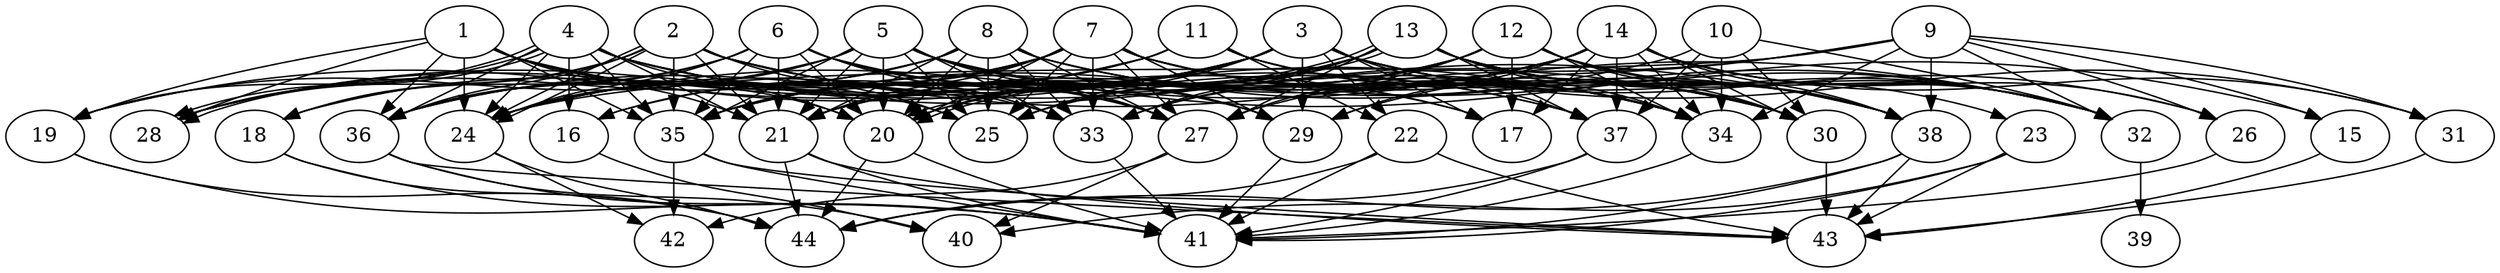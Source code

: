 // DAG (tier=3-complex, mode=compute, n=44, ccr=0.454, fat=0.753, density=0.792, regular=0.362, jump=0.275, mindata=1048576, maxdata=16777216)
// DAG automatically generated by daggen at Sun Aug 24 16:33:34 2025
// /home/ermia/Project/Environments/daggen/bin/daggen --dot --ccr 0.454 --fat 0.753 --regular 0.362 --density 0.792 --jump 0.275 --mindata 1048576 --maxdata 16777216 -n 44 
digraph G {
  1 [size="8527364033339054", alpha="0.11", expect_size="4263682016669527"]
  1 -> 19 [size ="179670427369472"]
  1 -> 20 [size ="179670427369472"]
  1 -> 21 [size ="179670427369472"]
  1 -> 24 [size ="179670427369472"]
  1 -> 25 [size ="179670427369472"]
  1 -> 28 [size ="179670427369472"]
  1 -> 33 [size ="179670427369472"]
  1 -> 34 [size ="179670427369472"]
  1 -> 35 [size ="179670427369472"]
  1 -> 36 [size ="179670427369472"]
  2 [size="25966620807991396", alpha="0.17", expect_size="12983310403995698"]
  2 -> 18 [size ="707236192059392"]
  2 -> 21 [size ="707236192059392"]
  2 -> 24 [size ="707236192059392"]
  2 -> 24 [size ="707236192059392"]
  2 -> 25 [size ="707236192059392"]
  2 -> 28 [size ="707236192059392"]
  2 -> 29 [size ="707236192059392"]
  2 -> 30 [size ="707236192059392"]
  2 -> 32 [size ="707236192059392"]
  2 -> 35 [size ="707236192059392"]
  2 -> 36 [size ="707236192059392"]
  2 -> 37 [size ="707236192059392"]
  3 [size="358903985697980416000", alpha="0.06", expect_size="179451992848990208000"]
  3 -> 16 [size ="404025560268800"]
  3 -> 17 [size ="404025560268800"]
  3 -> 20 [size ="404025560268800"]
  3 -> 21 [size ="404025560268800"]
  3 -> 22 [size ="404025560268800"]
  3 -> 24 [size ="404025560268800"]
  3 -> 25 [size ="404025560268800"]
  3 -> 26 [size ="404025560268800"]
  3 -> 28 [size ="404025560268800"]
  3 -> 29 [size ="404025560268800"]
  3 -> 31 [size ="404025560268800"]
  3 -> 32 [size ="404025560268800"]
  3 -> 35 [size ="404025560268800"]
  3 -> 36 [size ="404025560268800"]
  3 -> 37 [size ="404025560268800"]
  3 -> 38 [size ="404025560268800"]
  4 [size="6279146343713693", alpha="0.04", expect_size="3139573171856846"]
  4 -> 16 [size ="648580738056192"]
  4 -> 17 [size ="648580738056192"]
  4 -> 19 [size ="648580738056192"]
  4 -> 20 [size ="648580738056192"]
  4 -> 21 [size ="648580738056192"]
  4 -> 24 [size ="648580738056192"]
  4 -> 27 [size ="648580738056192"]
  4 -> 28 [size ="648580738056192"]
  4 -> 28 [size ="648580738056192"]
  4 -> 35 [size ="648580738056192"]
  4 -> 36 [size ="648580738056192"]
  4 -> 37 [size ="648580738056192"]
  4 -> 38 [size ="648580738056192"]
  5 [size="618623531593093873664", alpha="0.02", expect_size="309311765796546936832"]
  5 -> 15 [size ="580819173244928"]
  5 -> 17 [size ="580819173244928"]
  5 -> 19 [size ="580819173244928"]
  5 -> 20 [size ="580819173244928"]
  5 -> 21 [size ="580819173244928"]
  5 -> 24 [size ="580819173244928"]
  5 -> 25 [size ="580819173244928"]
  5 -> 27 [size ="580819173244928"]
  5 -> 29 [size ="580819173244928"]
  5 -> 33 [size ="580819173244928"]
  5 -> 34 [size ="580819173244928"]
  5 -> 35 [size ="580819173244928"]
  5 -> 36 [size ="580819173244928"]
  6 [size="451601023930849856", alpha="0.08", expect_size="225800511965424928"]
  6 -> 18 [size ="286980998955008"]
  6 -> 20 [size ="286980998955008"]
  6 -> 21 [size ="286980998955008"]
  6 -> 24 [size ="286980998955008"]
  6 -> 27 [size ="286980998955008"]
  6 -> 29 [size ="286980998955008"]
  6 -> 33 [size ="286980998955008"]
  6 -> 34 [size ="286980998955008"]
  6 -> 35 [size ="286980998955008"]
  6 -> 36 [size ="286980998955008"]
  7 [size="3328601463591622672384", alpha="0.04", expect_size="1664300731795811336192"]
  7 -> 16 [size ="1783464709849088"]
  7 -> 18 [size ="1783464709849088"]
  7 -> 20 [size ="1783464709849088"]
  7 -> 21 [size ="1783464709849088"]
  7 -> 24 [size ="1783464709849088"]
  7 -> 25 [size ="1783464709849088"]
  7 -> 27 [size ="1783464709849088"]
  7 -> 29 [size ="1783464709849088"]
  7 -> 30 [size ="1783464709849088"]
  7 -> 32 [size ="1783464709849088"]
  7 -> 33 [size ="1783464709849088"]
  7 -> 34 [size ="1783464709849088"]
  7 -> 35 [size ="1783464709849088"]
  7 -> 36 [size ="1783464709849088"]
  7 -> 38 [size ="1783464709849088"]
  8 [size="2255509451746264576", alpha="0.17", expect_size="1127754725873132288"]
  8 -> 20 [size ="920972555190272"]
  8 -> 21 [size ="920972555190272"]
  8 -> 24 [size ="920972555190272"]
  8 -> 25 [size ="920972555190272"]
  8 -> 27 [size ="920972555190272"]
  8 -> 28 [size ="920972555190272"]
  8 -> 30 [size ="920972555190272"]
  8 -> 32 [size ="920972555190272"]
  8 -> 33 [size ="920972555190272"]
  8 -> 34 [size ="920972555190272"]
  8 -> 36 [size ="920972555190272"]
  9 [size="31477913635579332", alpha="0.01", expect_size="15738956817789666"]
  9 -> 15 [size ="631144403959808"]
  9 -> 24 [size ="631144403959808"]
  9 -> 26 [size ="631144403959808"]
  9 -> 27 [size ="631144403959808"]
  9 -> 29 [size ="631144403959808"]
  9 -> 31 [size ="631144403959808"]
  9 -> 32 [size ="631144403959808"]
  9 -> 34 [size ="631144403959808"]
  9 -> 38 [size ="631144403959808"]
  10 [size="230508685269147360", alpha="0.13", expect_size="115254342634573680"]
  10 -> 30 [size ="211817594880000"]
  10 -> 32 [size ="211817594880000"]
  10 -> 34 [size ="211817594880000"]
  10 -> 35 [size ="211817594880000"]
  10 -> 37 [size ="211817594880000"]
  11 [size="123027588027005584", alpha="0.12", expect_size="61513794013502792"]
  11 -> 19 [size ="47876478599168"]
  11 -> 22 [size ="47876478599168"]
  11 -> 28 [size ="47876478599168"]
  11 -> 30 [size ="47876478599168"]
  11 -> 34 [size ="47876478599168"]
  11 -> 35 [size ="47876478599168"]
  11 -> 38 [size ="47876478599168"]
  12 [size="19479531794523184", alpha="0.09", expect_size="9739765897261592"]
  12 -> 17 [size ="2119657091760128"]
  12 -> 20 [size ="2119657091760128"]
  12 -> 21 [size ="2119657091760128"]
  12 -> 27 [size ="2119657091760128"]
  12 -> 30 [size ="2119657091760128"]
  12 -> 32 [size ="2119657091760128"]
  12 -> 33 [size ="2119657091760128"]
  12 -> 34 [size ="2119657091760128"]
  12 -> 38 [size ="2119657091760128"]
  13 [size="105591971079311232", alpha="0.05", expect_size="52795985539655616"]
  13 -> 20 [size ="1921055732006912"]
  13 -> 20 [size ="1921055732006912"]
  13 -> 21 [size ="1921055732006912"]
  13 -> 23 [size ="1921055732006912"]
  13 -> 25 [size ="1921055732006912"]
  13 -> 27 [size ="1921055732006912"]
  13 -> 30 [size ="1921055732006912"]
  13 -> 32 [size ="1921055732006912"]
  13 -> 33 [size ="1921055732006912"]
  13 -> 34 [size ="1921055732006912"]
  13 -> 37 [size ="1921055732006912"]
  13 -> 38 [size ="1921055732006912"]
  14 [size="109160173467695792", alpha="0.04", expect_size="54580086733847896"]
  14 -> 17 [size ="295681394737152"]
  14 -> 21 [size ="295681394737152"]
  14 -> 24 [size ="295681394737152"]
  14 -> 25 [size ="295681394737152"]
  14 -> 26 [size ="295681394737152"]
  14 -> 29 [size ="295681394737152"]
  14 -> 30 [size ="295681394737152"]
  14 -> 31 [size ="295681394737152"]
  14 -> 32 [size ="295681394737152"]
  14 -> 33 [size ="295681394737152"]
  14 -> 34 [size ="295681394737152"]
  14 -> 35 [size ="295681394737152"]
  14 -> 37 [size ="295681394737152"]
  14 -> 38 [size ="295681394737152"]
  15 [size="125706928489666445312", alpha="0.17", expect_size="62853464244833222656"]
  15 -> 43 [size ="200753348083712"]
  16 [size="300491586963352059904", alpha="0.17", expect_size="150245793481676029952"]
  16 -> 40 [size ="358903917314048"]
  17 [size="172378661872579808", alpha="0.11", expect_size="86189330936289904"]
  18 [size="24213180588816532", alpha="0.10", expect_size="12106590294408266"]
  18 -> 41 [size ="478551706959872"]
  18 -> 44 [size ="478551706959872"]
  19 [size="18607139834060220", alpha="0.13", expect_size="9303569917030110"]
  19 -> 41 [size ="1159927062069248"]
  19 -> 44 [size ="1159927062069248"]
  20 [size="48281986114816835584", alpha="0.02", expect_size="24140993057408417792"]
  20 -> 41 [size ="106075089010688"]
  20 -> 44 [size ="106075089010688"]
  21 [size="2944961771287819264", alpha="0.02", expect_size="1472480885643909632"]
  21 -> 41 [size ="1366455329226752"]
  21 -> 43 [size ="1366455329226752"]
  21 -> 44 [size ="1366455329226752"]
  22 [size="3123972507193239040", alpha="0.19", expect_size="1561986253596619520"]
  22 -> 41 [size ="1087316479180800"]
  22 -> 43 [size ="1087316479180800"]
  22 -> 44 [size ="1087316479180800"]
  23 [size="31652198214624776", alpha="0.17", expect_size="15826099107312388"]
  23 -> 40 [size ="671197901619200"]
  23 -> 41 [size ="671197901619200"]
  23 -> 43 [size ="671197901619200"]
  24 [size="112263656310669574144", alpha="0.11", expect_size="56131828155334787072"]
  24 -> 42 [size ="186172747808768"]
  24 -> 44 [size ="186172747808768"]
  25 [size="1993751958912478720", alpha="0.01", expect_size="996875979456239360"]
  26 [size="9161981006645550", alpha="0.02", expect_size="4580990503322775"]
  26 -> 41 [size ="393729391198208"]
  27 [size="438111554293058240512", alpha="0.12", expect_size="219055777146529120256"]
  27 -> 40 [size ="461473172160512"]
  27 -> 42 [size ="461473172160512"]
  28 [size="51727553213693096", alpha="0.08", expect_size="25863776606846548"]
  29 [size="43919470172540280", alpha="0.04", expect_size="21959735086270140"]
  29 -> 41 [size ="698023487209472"]
  30 [size="98637943239395936", alpha="0.09", expect_size="49318971619697968"]
  30 -> 43 [size ="1968312409915392"]
  31 [size="540530770536562688000", alpha="0.14", expect_size="270265385268281344000"]
  31 -> 43 [size ="530848101171200"]
  32 [size="249335663898645120", alpha="0.02", expect_size="124667831949322560"]
  32 -> 39 [size ="494909089906688"]
  33 [size="1251686195386475776", alpha="0.01", expect_size="625843097693237888"]
  33 -> 41 [size ="1080451041067008"]
  34 [size="1823214629845742592", alpha="0.20", expect_size="911607314922871296"]
  34 -> 41 [size ="803505912676352"]
  35 [size="447211329977652871168", alpha="0.01", expect_size="223605664988826435584"]
  35 -> 41 [size ="467841258094592"]
  35 -> 42 [size ="467841258094592"]
  35 -> 43 [size ="467841258094592"]
  36 [size="1979144697895918239744", alpha="0.05", expect_size="989572348947959119872"]
  36 -> 40 [size ="1261077232877568"]
  36 -> 41 [size ="1261077232877568"]
  36 -> 43 [size ="1261077232877568"]
  37 [size="392914305177459136", alpha="0.03", expect_size="196457152588729568"]
  37 -> 41 [size ="154961111416832"]
  37 -> 44 [size ="154961111416832"]
  38 [size="1343982205037594017792", alpha="0.02", expect_size="671991102518797008896"]
  38 -> 41 [size ="974284214239232"]
  38 -> 43 [size ="974284214239232"]
  38 -> 44 [size ="974284214239232"]
  39 [size="1801404781665526016", alpha="0.19", expect_size="900702390832763008"]
  40 [size="4271462524966141952000", alpha="0.13", expect_size="2135731262483070976000"]
  41 [size="184753563392406454272", alpha="0.17", expect_size="92376781696203227136"]
  42 [size="3462534856041065086976", alpha="0.06", expect_size="1731267428020532543488"]
  43 [size="1715313096173551616000", alpha="0.09", expect_size="857656548086775808000"]
  44 [size="52359537950562280", alpha="0.17", expect_size="26179768975281140"]
}